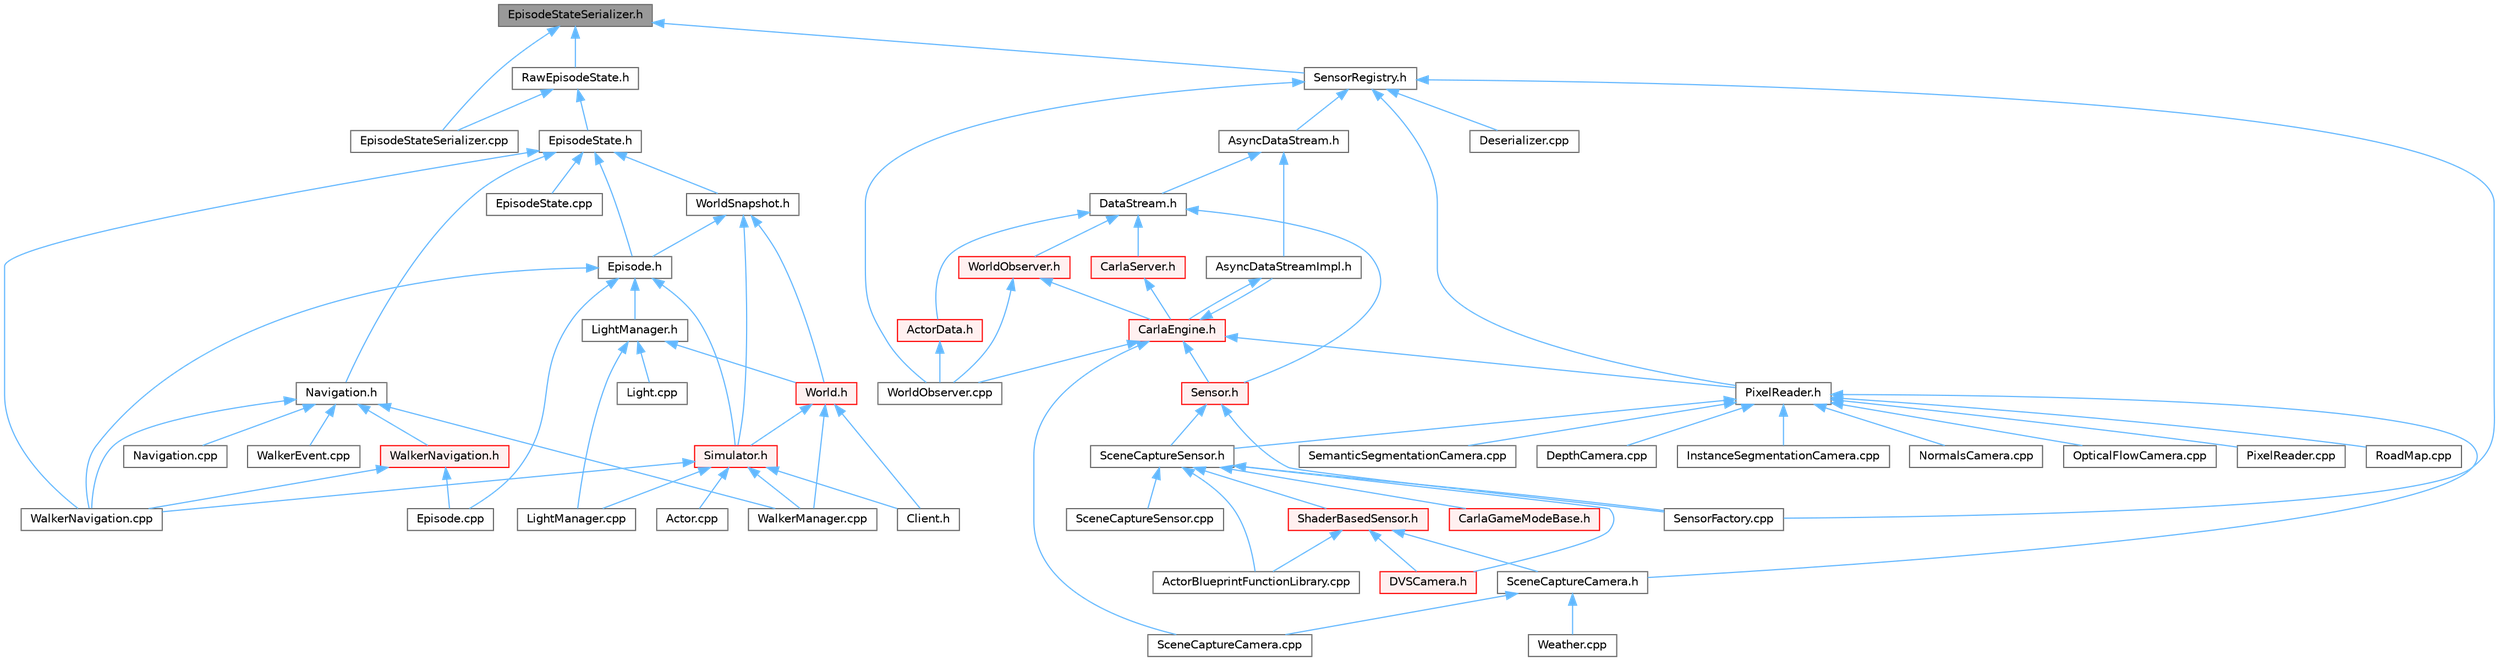 digraph "EpisodeStateSerializer.h"
{
 // INTERACTIVE_SVG=YES
 // LATEX_PDF_SIZE
  bgcolor="transparent";
  edge [fontname=Helvetica,fontsize=10,labelfontname=Helvetica,labelfontsize=10];
  node [fontname=Helvetica,fontsize=10,shape=box,height=0.2,width=0.4];
  Node1 [id="Node000001",label="EpisodeStateSerializer.h",height=0.2,width=0.4,color="gray40", fillcolor="grey60", style="filled", fontcolor="black",tooltip=" "];
  Node1 -> Node2 [id="edge1_Node000001_Node000002",dir="back",color="steelblue1",style="solid",tooltip=" "];
  Node2 [id="Node000002",label="EpisodeStateSerializer.cpp",height=0.2,width=0.4,color="grey40", fillcolor="white", style="filled",URL="$de/d34/EpisodeStateSerializer_8cpp.html",tooltip=" "];
  Node1 -> Node3 [id="edge2_Node000001_Node000003",dir="back",color="steelblue1",style="solid",tooltip=" "];
  Node3 [id="Node000003",label="RawEpisodeState.h",height=0.2,width=0.4,color="grey40", fillcolor="white", style="filled",URL="$dd/d7d/RawEpisodeState_8h.html",tooltip=" "];
  Node3 -> Node4 [id="edge3_Node000003_Node000004",dir="back",color="steelblue1",style="solid",tooltip=" "];
  Node4 [id="Node000004",label="EpisodeState.h",height=0.2,width=0.4,color="grey40", fillcolor="white", style="filled",URL="$d7/df2/EpisodeState_8h.html",tooltip=" "];
  Node4 -> Node5 [id="edge4_Node000004_Node000005",dir="back",color="steelblue1",style="solid",tooltip=" "];
  Node5 [id="Node000005",label="Episode.h",height=0.2,width=0.4,color="grey40", fillcolor="white", style="filled",URL="$d9/d9e/Episode_8h.html",tooltip=" "];
  Node5 -> Node6 [id="edge5_Node000005_Node000006",dir="back",color="steelblue1",style="solid",tooltip=" "];
  Node6 [id="Node000006",label="Episode.cpp",height=0.2,width=0.4,color="grey40", fillcolor="white", style="filled",URL="$d6/d12/Episode_8cpp.html",tooltip=" "];
  Node5 -> Node7 [id="edge6_Node000005_Node000007",dir="back",color="steelblue1",style="solid",tooltip=" "];
  Node7 [id="Node000007",label="LightManager.h",height=0.2,width=0.4,color="grey40", fillcolor="white", style="filled",URL="$dd/d9a/LightManager_8h.html",tooltip=" "];
  Node7 -> Node8 [id="edge7_Node000007_Node000008",dir="back",color="steelblue1",style="solid",tooltip=" "];
  Node8 [id="Node000008",label="Light.cpp",height=0.2,width=0.4,color="grey40", fillcolor="white", style="filled",URL="$d2/d41/Light_8cpp.html",tooltip=" "];
  Node7 -> Node9 [id="edge8_Node000007_Node000009",dir="back",color="steelblue1",style="solid",tooltip=" "];
  Node9 [id="Node000009",label="LightManager.cpp",height=0.2,width=0.4,color="grey40", fillcolor="white", style="filled",URL="$d3/d1d/LightManager_8cpp.html",tooltip=" "];
  Node7 -> Node10 [id="edge9_Node000007_Node000010",dir="back",color="steelblue1",style="solid",tooltip=" "];
  Node10 [id="Node000010",label="World.h",height=0.2,width=0.4,color="red", fillcolor="#FFF0F0", style="filled",URL="$dd/d5b/World_8h.html",tooltip=" "];
  Node10 -> Node68 [id="edge10_Node000010_Node000068",dir="back",color="steelblue1",style="solid",tooltip=" "];
  Node68 [id="Node000068",label="Client.h",height=0.2,width=0.4,color="grey40", fillcolor="white", style="filled",URL="$dd/de3/client_2Client_8h.html",tooltip=" "];
  Node10 -> Node67 [id="edge11_Node000010_Node000067",dir="back",color="steelblue1",style="solid",tooltip=" "];
  Node67 [id="Node000067",label="Simulator.h",height=0.2,width=0.4,color="red", fillcolor="#FFF0F0", style="filled",URL="$d6/d4a/Simulator_8h.html",tooltip=" "];
  Node67 -> Node19 [id="edge12_Node000067_Node000019",dir="back",color="steelblue1",style="solid",tooltip=" "];
  Node19 [id="Node000019",label="Actor.cpp",height=0.2,width=0.4,color="grey40", fillcolor="white", style="filled",URL="$d4/d34/Actor_8cpp.html",tooltip=" "];
  Node67 -> Node68 [id="edge13_Node000067_Node000068",dir="back",color="steelblue1",style="solid",tooltip=" "];
  Node67 -> Node9 [id="edge14_Node000067_Node000009",dir="back",color="steelblue1",style="solid",tooltip=" "];
  Node67 -> Node74 [id="edge15_Node000067_Node000074",dir="back",color="steelblue1",style="solid",tooltip=" "];
  Node74 [id="Node000074",label="WalkerManager.cpp",height=0.2,width=0.4,color="grey40", fillcolor="white", style="filled",URL="$d2/dbb/WalkerManager_8cpp.html",tooltip=" "];
  Node67 -> Node75 [id="edge16_Node000067_Node000075",dir="back",color="steelblue1",style="solid",tooltip=" "];
  Node75 [id="Node000075",label="WalkerNavigation.cpp",height=0.2,width=0.4,color="grey40", fillcolor="white", style="filled",URL="$de/d84/WalkerNavigation_8cpp.html",tooltip=" "];
  Node10 -> Node74 [id="edge17_Node000010_Node000074",dir="back",color="steelblue1",style="solid",tooltip=" "];
  Node5 -> Node67 [id="edge18_Node000005_Node000067",dir="back",color="steelblue1",style="solid",tooltip=" "];
  Node5 -> Node75 [id="edge19_Node000005_Node000075",dir="back",color="steelblue1",style="solid",tooltip=" "];
  Node4 -> Node90 [id="edge20_Node000004_Node000090",dir="back",color="steelblue1",style="solid",tooltip=" "];
  Node90 [id="Node000090",label="EpisodeState.cpp",height=0.2,width=0.4,color="grey40", fillcolor="white", style="filled",URL="$d9/df5/EpisodeState_8cpp.html",tooltip=" "];
  Node4 -> Node84 [id="edge21_Node000004_Node000084",dir="back",color="steelblue1",style="solid",tooltip=" "];
  Node84 [id="Node000084",label="Navigation.h",height=0.2,width=0.4,color="grey40", fillcolor="white", style="filled",URL="$d0/d36/Navigation_8h.html",tooltip=" "];
  Node84 -> Node83 [id="edge22_Node000084_Node000083",dir="back",color="steelblue1",style="solid",tooltip=" "];
  Node83 [id="Node000083",label="Navigation.cpp",height=0.2,width=0.4,color="grey40", fillcolor="white", style="filled",URL="$d5/d9c/Navigation_8cpp.html",tooltip=" "];
  Node84 -> Node85 [id="edge23_Node000084_Node000085",dir="back",color="steelblue1",style="solid",tooltip=" "];
  Node85 [id="Node000085",label="WalkerEvent.cpp",height=0.2,width=0.4,color="grey40", fillcolor="white", style="filled",URL="$de/db9/WalkerEvent_8cpp.html",tooltip=" "];
  Node84 -> Node74 [id="edge24_Node000084_Node000074",dir="back",color="steelblue1",style="solid",tooltip=" "];
  Node84 -> Node75 [id="edge25_Node000084_Node000075",dir="back",color="steelblue1",style="solid",tooltip=" "];
  Node84 -> Node86 [id="edge26_Node000084_Node000086",dir="back",color="steelblue1",style="solid",tooltip=" "];
  Node86 [id="Node000086",label="WalkerNavigation.h",height=0.2,width=0.4,color="red", fillcolor="#FFF0F0", style="filled",URL="$d5/d09/WalkerNavigation_8h.html",tooltip=" "];
  Node86 -> Node6 [id="edge27_Node000086_Node000006",dir="back",color="steelblue1",style="solid",tooltip=" "];
  Node86 -> Node75 [id="edge28_Node000086_Node000075",dir="back",color="steelblue1",style="solid",tooltip=" "];
  Node4 -> Node75 [id="edge29_Node000004_Node000075",dir="back",color="steelblue1",style="solid",tooltip=" "];
  Node4 -> Node91 [id="edge30_Node000004_Node000091",dir="back",color="steelblue1",style="solid",tooltip=" "];
  Node91 [id="Node000091",label="WorldSnapshot.h",height=0.2,width=0.4,color="grey40", fillcolor="white", style="filled",URL="$df/d11/WorldSnapshot_8h.html",tooltip=" "];
  Node91 -> Node5 [id="edge31_Node000091_Node000005",dir="back",color="steelblue1",style="solid",tooltip=" "];
  Node91 -> Node67 [id="edge32_Node000091_Node000067",dir="back",color="steelblue1",style="solid",tooltip=" "];
  Node91 -> Node10 [id="edge33_Node000091_Node000010",dir="back",color="steelblue1",style="solid",tooltip=" "];
  Node3 -> Node2 [id="edge34_Node000003_Node000002",dir="back",color="steelblue1",style="solid",tooltip=" "];
  Node1 -> Node92 [id="edge35_Node000001_Node000092",dir="back",color="steelblue1",style="solid",tooltip=" "];
  Node92 [id="Node000092",label="SensorRegistry.h",height=0.2,width=0.4,color="grey40", fillcolor="white", style="filled",URL="$d4/d03/SensorRegistry_8h.html",tooltip=" "];
  Node92 -> Node93 [id="edge36_Node000092_Node000093",dir="back",color="steelblue1",style="solid",tooltip=" "];
  Node93 [id="Node000093",label="AsyncDataStream.h",height=0.2,width=0.4,color="grey40", fillcolor="white", style="filled",URL="$d9/d4d/AsyncDataStream_8h.html",tooltip=" "];
  Node93 -> Node94 [id="edge37_Node000093_Node000094",dir="back",color="steelblue1",style="solid",tooltip=" "];
  Node94 [id="Node000094",label="AsyncDataStreamImpl.h",height=0.2,width=0.4,color="grey40", fillcolor="white", style="filled",URL="$d0/d17/AsyncDataStreamImpl_8h.html",tooltip=" "];
  Node94 -> Node95 [id="edge38_Node000094_Node000095",dir="back",color="steelblue1",style="solid",tooltip=" "];
  Node95 [id="Node000095",label="CarlaEngine.h",height=0.2,width=0.4,color="red", fillcolor="#FFF0F0", style="filled",URL="$d0/d11/CarlaEngine_8h.html",tooltip=" "];
  Node95 -> Node94 [id="edge39_Node000095_Node000094",dir="back",color="steelblue1",style="solid",tooltip=" "];
  Node95 -> Node136 [id="edge40_Node000095_Node000136",dir="back",color="steelblue1",style="solid",tooltip=" "];
  Node136 [id="Node000136",label="PixelReader.h",height=0.2,width=0.4,color="grey40", fillcolor="white", style="filled",URL="$df/d2e/PixelReader_8h.html",tooltip=" "];
  Node136 -> Node137 [id="edge41_Node000136_Node000137",dir="back",color="steelblue1",style="solid",tooltip=" "];
  Node137 [id="Node000137",label="DepthCamera.cpp",height=0.2,width=0.4,color="grey40", fillcolor="white", style="filled",URL="$d7/d0e/DepthCamera_8cpp.html",tooltip=" "];
  Node136 -> Node138 [id="edge42_Node000136_Node000138",dir="back",color="steelblue1",style="solid",tooltip=" "];
  Node138 [id="Node000138",label="InstanceSegmentationCamera.cpp",height=0.2,width=0.4,color="grey40", fillcolor="white", style="filled",URL="$d6/dcd/InstanceSegmentationCamera_8cpp.html",tooltip=" "];
  Node136 -> Node139 [id="edge43_Node000136_Node000139",dir="back",color="steelblue1",style="solid",tooltip=" "];
  Node139 [id="Node000139",label="NormalsCamera.cpp",height=0.2,width=0.4,color="grey40", fillcolor="white", style="filled",URL="$d6/d81/NormalsCamera_8cpp.html",tooltip=" "];
  Node136 -> Node140 [id="edge44_Node000136_Node000140",dir="back",color="steelblue1",style="solid",tooltip=" "];
  Node140 [id="Node000140",label="OpticalFlowCamera.cpp",height=0.2,width=0.4,color="grey40", fillcolor="white", style="filled",URL="$d0/d58/OpticalFlowCamera_8cpp.html",tooltip=" "];
  Node136 -> Node141 [id="edge45_Node000136_Node000141",dir="back",color="steelblue1",style="solid",tooltip=" "];
  Node141 [id="Node000141",label="PixelReader.cpp",height=0.2,width=0.4,color="grey40", fillcolor="white", style="filled",URL="$dc/db0/PixelReader_8cpp.html",tooltip=" "];
  Node136 -> Node142 [id="edge46_Node000136_Node000142",dir="back",color="steelblue1",style="solid",tooltip=" "];
  Node142 [id="Node000142",label="RoadMap.cpp",height=0.2,width=0.4,color="grey40", fillcolor="white", style="filled",URL="$d2/de5/RoadMap_8cpp.html",tooltip=" "];
  Node136 -> Node143 [id="edge47_Node000136_Node000143",dir="back",color="steelblue1",style="solid",tooltip=" "];
  Node143 [id="Node000143",label="SceneCaptureCamera.h",height=0.2,width=0.4,color="grey40", fillcolor="white", style="filled",URL="$dc/d56/SceneCaptureCamera_8h.html",tooltip=" "];
  Node143 -> Node144 [id="edge48_Node000143_Node000144",dir="back",color="steelblue1",style="solid",tooltip=" "];
  Node144 [id="Node000144",label="SceneCaptureCamera.cpp",height=0.2,width=0.4,color="grey40", fillcolor="white", style="filled",URL="$d1/dec/SceneCaptureCamera_8cpp.html",tooltip=" "];
  Node143 -> Node145 [id="edge49_Node000143_Node000145",dir="back",color="steelblue1",style="solid",tooltip=" "];
  Node145 [id="Node000145",label="Weather.cpp",height=0.2,width=0.4,color="grey40", fillcolor="white", style="filled",URL="$d2/d0f/Weather_8cpp.html",tooltip=" "];
  Node136 -> Node146 [id="edge50_Node000136_Node000146",dir="back",color="steelblue1",style="solid",tooltip=" "];
  Node146 [id="Node000146",label="SceneCaptureSensor.h",height=0.2,width=0.4,color="grey40", fillcolor="white", style="filled",URL="$d8/d95/SceneCaptureSensor_8h.html",tooltip=" "];
  Node146 -> Node147 [id="edge51_Node000146_Node000147",dir="back",color="steelblue1",style="solid",tooltip=" "];
  Node147 [id="Node000147",label="ActorBlueprintFunctionLibrary.cpp",height=0.2,width=0.4,color="grey40", fillcolor="white", style="filled",URL="$dd/d08/ActorBlueprintFunctionLibrary_8cpp.html",tooltip=" "];
  Node146 -> Node100 [id="edge52_Node000146_Node000100",dir="back",color="steelblue1",style="solid",tooltip=" "];
  Node100 [id="Node000100",label="CarlaGameModeBase.h",height=0.2,width=0.4,color="red", fillcolor="#FFF0F0", style="filled",URL="$d3/d49/CarlaGameModeBase_8h.html",tooltip=" "];
  Node146 -> Node148 [id="edge53_Node000146_Node000148",dir="back",color="steelblue1",style="solid",tooltip=" "];
  Node148 [id="Node000148",label="DVSCamera.h",height=0.2,width=0.4,color="red", fillcolor="#FFF0F0", style="filled",URL="$d6/db9/DVSCamera_8h.html",tooltip=" "];
  Node146 -> Node120 [id="edge54_Node000146_Node000120",dir="back",color="steelblue1",style="solid",tooltip=" "];
  Node120 [id="Node000120",label="SceneCaptureSensor.cpp",height=0.2,width=0.4,color="grey40", fillcolor="white", style="filled",URL="$db/d2d/SceneCaptureSensor_8cpp.html",tooltip=" "];
  Node146 -> Node122 [id="edge55_Node000146_Node000122",dir="back",color="steelblue1",style="solid",tooltip=" "];
  Node122 [id="Node000122",label="SensorFactory.cpp",height=0.2,width=0.4,color="grey40", fillcolor="white", style="filled",URL="$d0/dde/SensorFactory_8cpp.html",tooltip=" "];
  Node146 -> Node150 [id="edge56_Node000146_Node000150",dir="back",color="steelblue1",style="solid",tooltip=" "];
  Node150 [id="Node000150",label="ShaderBasedSensor.h",height=0.2,width=0.4,color="red", fillcolor="#FFF0F0", style="filled",URL="$da/d69/ShaderBasedSensor_8h.html",tooltip=" "];
  Node150 -> Node147 [id="edge57_Node000150_Node000147",dir="back",color="steelblue1",style="solid",tooltip=" "];
  Node150 -> Node148 [id="edge58_Node000150_Node000148",dir="back",color="steelblue1",style="solid",tooltip=" "];
  Node150 -> Node143 [id="edge59_Node000150_Node000143",dir="back",color="steelblue1",style="solid",tooltip=" "];
  Node136 -> Node160 [id="edge60_Node000136_Node000160",dir="back",color="steelblue1",style="solid",tooltip=" "];
  Node160 [id="Node000160",label="SemanticSegmentationCamera.cpp",height=0.2,width=0.4,color="grey40", fillcolor="white", style="filled",URL="$d9/d38/SemanticSegmentationCamera_8cpp.html",tooltip=" "];
  Node95 -> Node144 [id="edge61_Node000095_Node000144",dir="back",color="steelblue1",style="solid",tooltip=" "];
  Node95 -> Node162 [id="edge62_Node000095_Node000162",dir="back",color="steelblue1",style="solid",tooltip=" "];
  Node162 [id="Node000162",label="Sensor.h",height=0.2,width=0.4,color="red", fillcolor="#FFF0F0", style="filled",URL="$d7/d7d/Unreal_2CarlaUE4_2Plugins_2Carla_2Source_2Carla_2Sensor_2Sensor_8h.html",tooltip=" "];
  Node162 -> Node146 [id="edge63_Node000162_Node000146",dir="back",color="steelblue1",style="solid",tooltip=" "];
  Node162 -> Node122 [id="edge64_Node000162_Node000122",dir="back",color="steelblue1",style="solid",tooltip=" "];
  Node95 -> Node188 [id="edge65_Node000095_Node000188",dir="back",color="steelblue1",style="solid",tooltip=" "];
  Node188 [id="Node000188",label="WorldObserver.cpp",height=0.2,width=0.4,color="grey40", fillcolor="white", style="filled",URL="$d9/de7/WorldObserver_8cpp.html",tooltip=" "];
  Node93 -> Node189 [id="edge66_Node000093_Node000189",dir="back",color="steelblue1",style="solid",tooltip=" "];
  Node189 [id="Node000189",label="DataStream.h",height=0.2,width=0.4,color="grey40", fillcolor="white", style="filled",URL="$da/dd9/DataStream_8h.html",tooltip=" "];
  Node189 -> Node190 [id="edge67_Node000189_Node000190",dir="back",color="steelblue1",style="solid",tooltip=" "];
  Node190 [id="Node000190",label="ActorData.h",height=0.2,width=0.4,color="red", fillcolor="#FFF0F0", style="filled",URL="$de/d7d/ActorData_8h.html",tooltip=" "];
  Node190 -> Node188 [id="edge68_Node000190_Node000188",dir="back",color="steelblue1",style="solid",tooltip=" "];
  Node189 -> Node200 [id="edge69_Node000189_Node000200",dir="back",color="steelblue1",style="solid",tooltip=" "];
  Node200 [id="Node000200",label="CarlaServer.h",height=0.2,width=0.4,color="red", fillcolor="#FFF0F0", style="filled",URL="$d0/d35/CarlaServer_8h.html",tooltip=" "];
  Node200 -> Node95 [id="edge70_Node000200_Node000095",dir="back",color="steelblue1",style="solid",tooltip=" "];
  Node189 -> Node162 [id="edge71_Node000189_Node000162",dir="back",color="steelblue1",style="solid",tooltip=" "];
  Node189 -> Node211 [id="edge72_Node000189_Node000211",dir="back",color="steelblue1",style="solid",tooltip=" "];
  Node211 [id="Node000211",label="WorldObserver.h",height=0.2,width=0.4,color="red", fillcolor="#FFF0F0", style="filled",URL="$d8/deb/WorldObserver_8h.html",tooltip=" "];
  Node211 -> Node95 [id="edge73_Node000211_Node000095",dir="back",color="steelblue1",style="solid",tooltip=" "];
  Node211 -> Node188 [id="edge74_Node000211_Node000188",dir="back",color="steelblue1",style="solid",tooltip=" "];
  Node92 -> Node212 [id="edge75_Node000092_Node000212",dir="back",color="steelblue1",style="solid",tooltip=" "];
  Node212 [id="Node000212",label="Deserializer.cpp",height=0.2,width=0.4,color="grey40", fillcolor="white", style="filled",URL="$d0/d1a/Deserializer_8cpp.html",tooltip=" "];
  Node92 -> Node136 [id="edge76_Node000092_Node000136",dir="back",color="steelblue1",style="solid",tooltip=" "];
  Node92 -> Node122 [id="edge77_Node000092_Node000122",dir="back",color="steelblue1",style="solid",tooltip=" "];
  Node92 -> Node188 [id="edge78_Node000092_Node000188",dir="back",color="steelblue1",style="solid",tooltip=" "];
}
